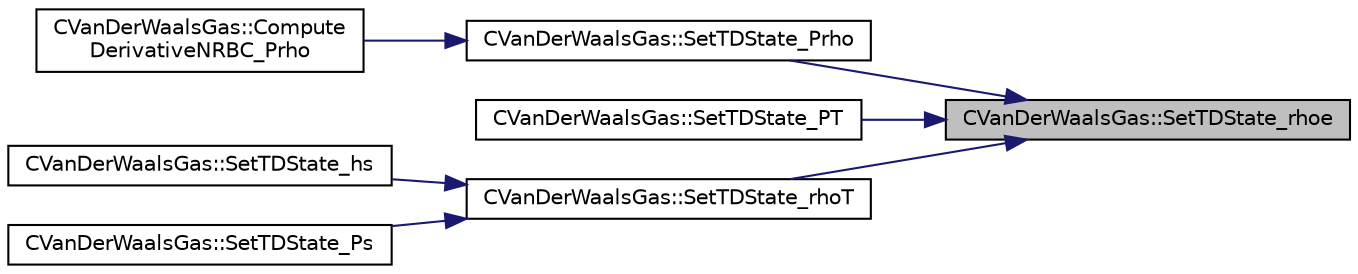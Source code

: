 digraph "CVanDerWaalsGas::SetTDState_rhoe"
{
 // LATEX_PDF_SIZE
  edge [fontname="Helvetica",fontsize="10",labelfontname="Helvetica",labelfontsize="10"];
  node [fontname="Helvetica",fontsize="10",shape=record];
  rankdir="RL";
  Node1 [label="CVanDerWaalsGas::SetTDState_rhoe",height=0.2,width=0.4,color="black", fillcolor="grey75", style="filled", fontcolor="black",tooltip="Set the Dimensionless State using Density and Internal Energy."];
  Node1 -> Node2 [dir="back",color="midnightblue",fontsize="10",style="solid",fontname="Helvetica"];
  Node2 [label="CVanDerWaalsGas::SetTDState_Prho",height=0.2,width=0.4,color="black", fillcolor="white", style="filled",URL="$classCVanDerWaalsGas.html#a3e3819999d02ba7e9d6fd90562f4e53b",tooltip="Set the Dimensionless State using Pressure and Density."];
  Node2 -> Node3 [dir="back",color="midnightblue",fontsize="10",style="solid",fontname="Helvetica"];
  Node3 [label="CVanDerWaalsGas::Compute\lDerivativeNRBC_Prho",height=0.2,width=0.4,color="black", fillcolor="white", style="filled",URL="$classCVanDerWaalsGas.html#a509039b3e2a11f51b2dce888bb1b8ef0",tooltip="compute some derivatives of enthalpy and entropy needed for subsonic inflow BC"];
  Node1 -> Node4 [dir="back",color="midnightblue",fontsize="10",style="solid",fontname="Helvetica"];
  Node4 [label="CVanDerWaalsGas::SetTDState_PT",height=0.2,width=0.4,color="black", fillcolor="white", style="filled",URL="$classCVanDerWaalsGas.html#ab6a9168206a60ceb832cadd473f25527",tooltip="Set the Dimensionless State using Pressure and Temperature."];
  Node1 -> Node5 [dir="back",color="midnightblue",fontsize="10",style="solid",fontname="Helvetica"];
  Node5 [label="CVanDerWaalsGas::SetTDState_rhoT",height=0.2,width=0.4,color="black", fillcolor="white", style="filled",URL="$classCVanDerWaalsGas.html#ab22fe66d1a8d3215dc7eaa6fd2ae544e",tooltip="Set the Dimensionless state using Density and Temperature."];
  Node5 -> Node6 [dir="back",color="midnightblue",fontsize="10",style="solid",fontname="Helvetica"];
  Node6 [label="CVanDerWaalsGas::SetTDState_hs",height=0.2,width=0.4,color="black", fillcolor="white", style="filled",URL="$classCVanDerWaalsGas.html#ae0db288520bf4927806693e7e451f5a7",tooltip="Set the Dimensionless state using Enthalpy and Entropy."];
  Node5 -> Node7 [dir="back",color="midnightblue",fontsize="10",style="solid",fontname="Helvetica"];
  Node7 [label="CVanDerWaalsGas::SetTDState_Ps",height=0.2,width=0.4,color="black", fillcolor="white", style="filled",URL="$classCVanDerWaalsGas.html#a083225c5dfb55c338ff2a2831d3303bb",tooltip="Set the Dimensionless State using Pressure and Entropy."];
}

